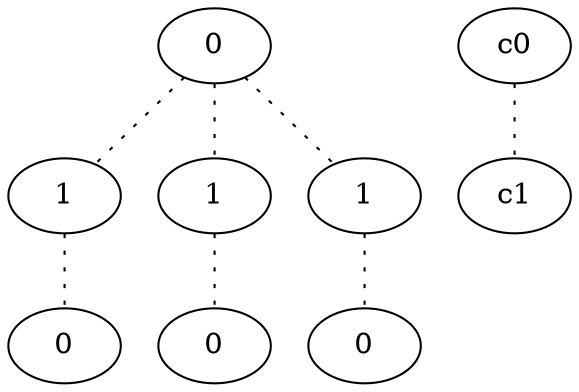 graph {
a0[label=0];
a1[label=1];
a2[label=0];
a3[label=1];
a4[label=0];
a5[label=1];
a6[label=0];
a0 -- a1 [style=dotted];
a0 -- a3 [style=dotted];
a0 -- a5 [style=dotted];
a1 -- a2 [style=dotted];
a3 -- a4 [style=dotted];
a5 -- a6 [style=dotted];
c0 -- c1 [style=dotted];
}
